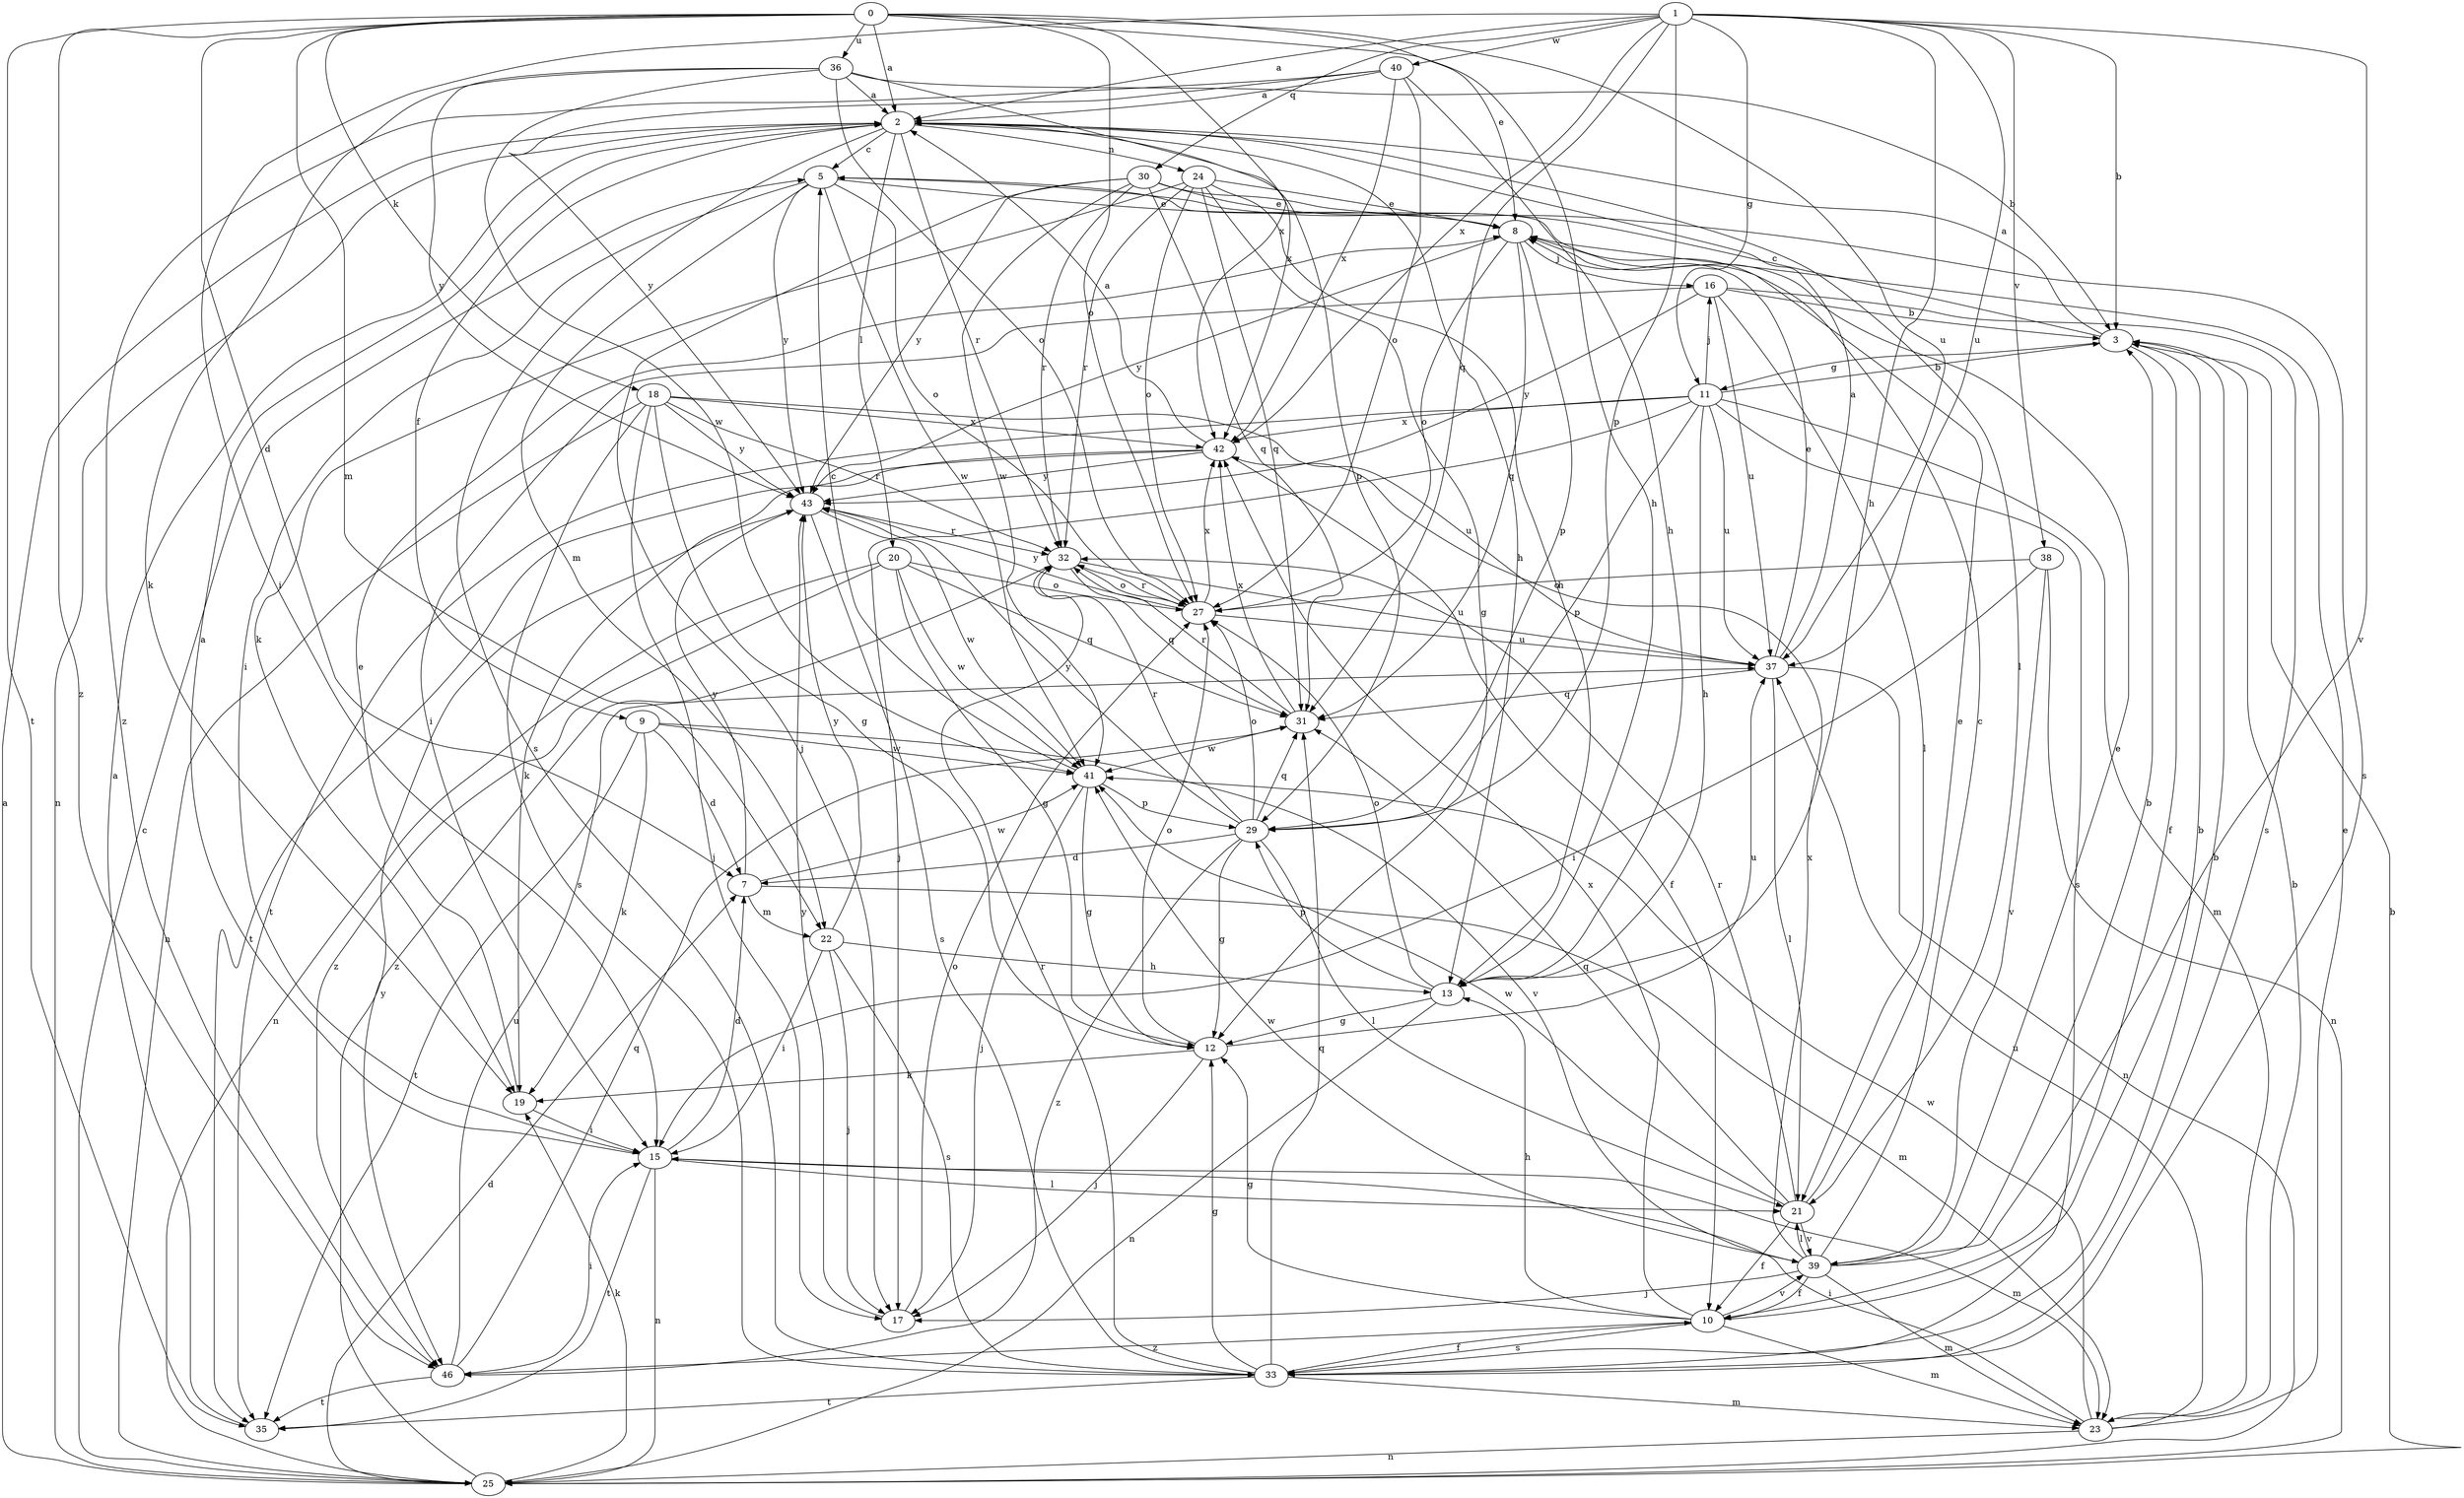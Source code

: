 strict digraph  {
0;
1;
2;
3;
5;
7;
8;
9;
10;
11;
12;
13;
15;
16;
17;
18;
19;
20;
21;
22;
23;
24;
25;
27;
29;
30;
31;
32;
33;
35;
36;
37;
38;
39;
40;
41;
42;
43;
46;
0 -> 2  [label=a];
0 -> 7  [label=d];
0 -> 8  [label=e];
0 -> 13  [label=h];
0 -> 18  [label=k];
0 -> 22  [label=m];
0 -> 27  [label=o];
0 -> 35  [label=t];
0 -> 36  [label=u];
0 -> 37  [label=u];
0 -> 42  [label=x];
0 -> 46  [label=z];
1 -> 2  [label=a];
1 -> 3  [label=b];
1 -> 11  [label=g];
1 -> 13  [label=h];
1 -> 15  [label=i];
1 -> 29  [label=p];
1 -> 30  [label=q];
1 -> 31  [label=q];
1 -> 37  [label=u];
1 -> 38  [label=v];
1 -> 39  [label=v];
1 -> 40  [label=w];
1 -> 42  [label=x];
2 -> 5  [label=c];
2 -> 9  [label=f];
2 -> 13  [label=h];
2 -> 20  [label=l];
2 -> 21  [label=l];
2 -> 24  [label=n];
2 -> 25  [label=n];
2 -> 29  [label=p];
2 -> 32  [label=r];
2 -> 33  [label=s];
3 -> 2  [label=a];
3 -> 5  [label=c];
3 -> 10  [label=f];
3 -> 11  [label=g];
5 -> 8  [label=e];
5 -> 15  [label=i];
5 -> 22  [label=m];
5 -> 27  [label=o];
5 -> 41  [label=w];
5 -> 43  [label=y];
7 -> 22  [label=m];
7 -> 23  [label=m];
7 -> 41  [label=w];
7 -> 43  [label=y];
8 -> 16  [label=j];
8 -> 27  [label=o];
8 -> 29  [label=p];
8 -> 31  [label=q];
8 -> 43  [label=y];
9 -> 7  [label=d];
9 -> 19  [label=k];
9 -> 35  [label=t];
9 -> 39  [label=v];
9 -> 41  [label=w];
10 -> 3  [label=b];
10 -> 12  [label=g];
10 -> 13  [label=h];
10 -> 23  [label=m];
10 -> 33  [label=s];
10 -> 39  [label=v];
10 -> 42  [label=x];
10 -> 46  [label=z];
11 -> 3  [label=b];
11 -> 13  [label=h];
11 -> 16  [label=j];
11 -> 17  [label=j];
11 -> 23  [label=m];
11 -> 29  [label=p];
11 -> 33  [label=s];
11 -> 35  [label=t];
11 -> 37  [label=u];
11 -> 42  [label=x];
12 -> 17  [label=j];
12 -> 19  [label=k];
12 -> 27  [label=o];
12 -> 37  [label=u];
13 -> 12  [label=g];
13 -> 25  [label=n];
13 -> 27  [label=o];
13 -> 29  [label=p];
15 -> 2  [label=a];
15 -> 7  [label=d];
15 -> 21  [label=l];
15 -> 23  [label=m];
15 -> 25  [label=n];
15 -> 35  [label=t];
16 -> 3  [label=b];
16 -> 15  [label=i];
16 -> 21  [label=l];
16 -> 33  [label=s];
16 -> 37  [label=u];
16 -> 43  [label=y];
17 -> 27  [label=o];
17 -> 43  [label=y];
18 -> 12  [label=g];
18 -> 17  [label=j];
18 -> 25  [label=n];
18 -> 32  [label=r];
18 -> 33  [label=s];
18 -> 37  [label=u];
18 -> 42  [label=x];
18 -> 43  [label=y];
19 -> 8  [label=e];
19 -> 15  [label=i];
20 -> 12  [label=g];
20 -> 25  [label=n];
20 -> 27  [label=o];
20 -> 31  [label=q];
20 -> 41  [label=w];
20 -> 46  [label=z];
21 -> 8  [label=e];
21 -> 10  [label=f];
21 -> 31  [label=q];
21 -> 32  [label=r];
21 -> 39  [label=v];
21 -> 41  [label=w];
22 -> 13  [label=h];
22 -> 15  [label=i];
22 -> 17  [label=j];
22 -> 33  [label=s];
22 -> 43  [label=y];
23 -> 3  [label=b];
23 -> 8  [label=e];
23 -> 15  [label=i];
23 -> 25  [label=n];
23 -> 37  [label=u];
23 -> 41  [label=w];
24 -> 8  [label=e];
24 -> 12  [label=g];
24 -> 13  [label=h];
24 -> 19  [label=k];
24 -> 27  [label=o];
24 -> 31  [label=q];
24 -> 32  [label=r];
25 -> 2  [label=a];
25 -> 3  [label=b];
25 -> 5  [label=c];
25 -> 7  [label=d];
25 -> 19  [label=k];
25 -> 43  [label=y];
27 -> 32  [label=r];
27 -> 37  [label=u];
27 -> 42  [label=x];
27 -> 43  [label=y];
29 -> 7  [label=d];
29 -> 12  [label=g];
29 -> 21  [label=l];
29 -> 27  [label=o];
29 -> 31  [label=q];
29 -> 32  [label=r];
29 -> 43  [label=y];
29 -> 46  [label=z];
30 -> 8  [label=e];
30 -> 17  [label=j];
30 -> 31  [label=q];
30 -> 32  [label=r];
30 -> 33  [label=s];
30 -> 41  [label=w];
30 -> 43  [label=y];
31 -> 32  [label=r];
31 -> 41  [label=w];
31 -> 42  [label=x];
32 -> 27  [label=o];
32 -> 31  [label=q];
32 -> 37  [label=u];
32 -> 46  [label=z];
33 -> 3  [label=b];
33 -> 10  [label=f];
33 -> 12  [label=g];
33 -> 23  [label=m];
33 -> 31  [label=q];
33 -> 32  [label=r];
33 -> 35  [label=t];
35 -> 2  [label=a];
36 -> 2  [label=a];
36 -> 3  [label=b];
36 -> 19  [label=k];
36 -> 27  [label=o];
36 -> 41  [label=w];
36 -> 42  [label=x];
36 -> 43  [label=y];
37 -> 2  [label=a];
37 -> 8  [label=e];
37 -> 21  [label=l];
37 -> 25  [label=n];
37 -> 31  [label=q];
38 -> 15  [label=i];
38 -> 25  [label=n];
38 -> 27  [label=o];
38 -> 39  [label=v];
39 -> 3  [label=b];
39 -> 5  [label=c];
39 -> 8  [label=e];
39 -> 10  [label=f];
39 -> 17  [label=j];
39 -> 21  [label=l];
39 -> 23  [label=m];
39 -> 41  [label=w];
39 -> 42  [label=x];
40 -> 2  [label=a];
40 -> 13  [label=h];
40 -> 27  [label=o];
40 -> 42  [label=x];
40 -> 43  [label=y];
40 -> 46  [label=z];
41 -> 5  [label=c];
41 -> 12  [label=g];
41 -> 17  [label=j];
41 -> 29  [label=p];
42 -> 2  [label=a];
42 -> 10  [label=f];
42 -> 19  [label=k];
42 -> 35  [label=t];
42 -> 43  [label=y];
43 -> 32  [label=r];
43 -> 33  [label=s];
43 -> 41  [label=w];
46 -> 15  [label=i];
46 -> 31  [label=q];
46 -> 35  [label=t];
46 -> 37  [label=u];
}
